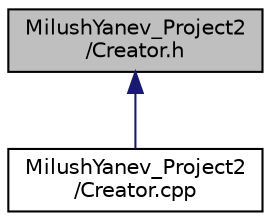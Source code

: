 digraph "MilushYanev_Project2/Creator.h"
{
  edge [fontname="Helvetica",fontsize="10",labelfontname="Helvetica",labelfontsize="10"];
  node [fontname="Helvetica",fontsize="10",shape=record];
  Node1 [label="MilushYanev_Project2\l/Creator.h",height=0.2,width=0.4,color="black", fillcolor="grey75", style="filled", fontcolor="black"];
  Node1 -> Node2 [dir="back",color="midnightblue",fontsize="10",style="solid",fontname="Helvetica"];
  Node2 [label="MilushYanev_Project2\l/Creator.cpp",height=0.2,width=0.4,color="black", fillcolor="white", style="filled",URL="$_creator_8cpp.html"];
}
